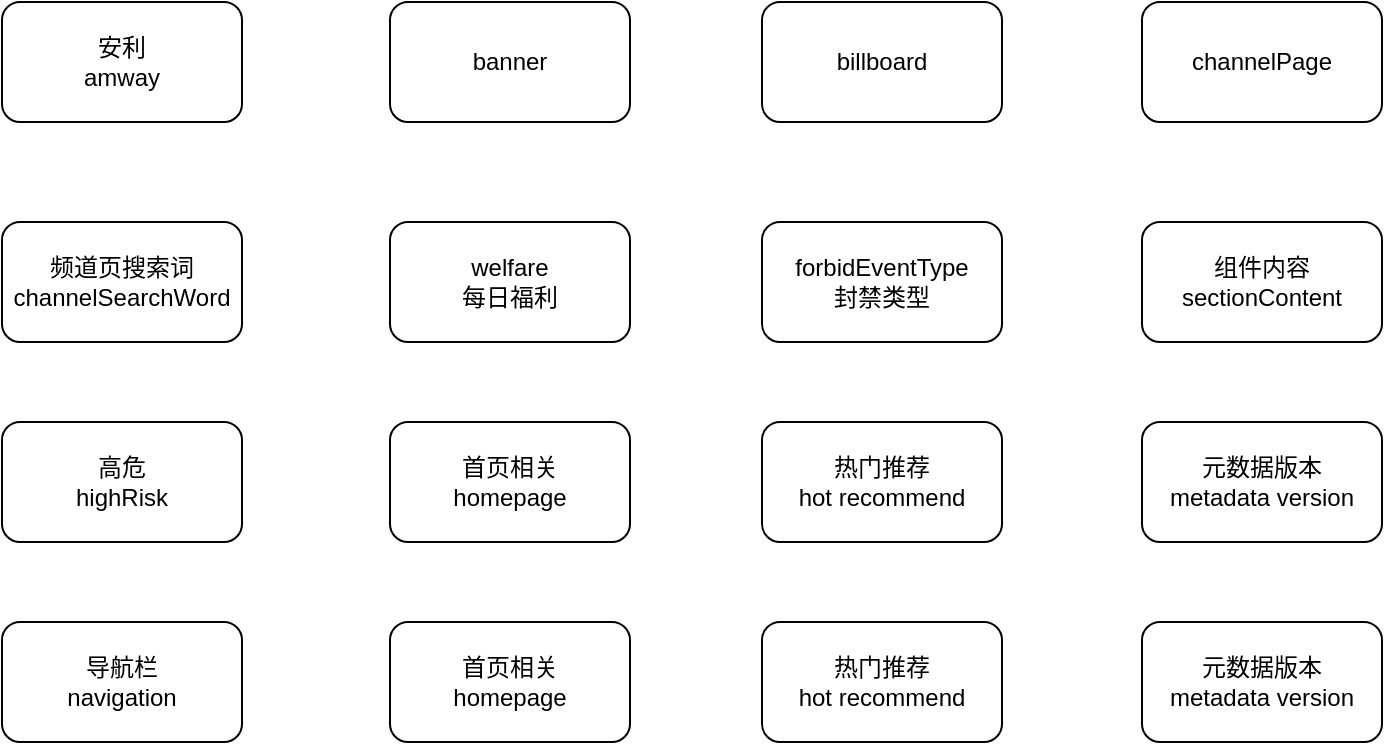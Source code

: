 <mxfile version="20.0.4" type="github">
  <diagram id="znaSUj6gl3TPgdOyfgRT" name="service-app-config">
    <mxGraphModel dx="1422" dy="762" grid="1" gridSize="10" guides="1" tooltips="1" connect="1" arrows="1" fold="1" page="1" pageScale="1" pageWidth="827" pageHeight="1169" math="0" shadow="0">
      <root>
        <mxCell id="0" />
        <mxCell id="1" parent="0" />
        <mxCell id="7lHV2M7iKRtvk8pRHQug-2" value="安利&lt;br&gt;amway" style="rounded=1;whiteSpace=wrap;html=1;" vertex="1" parent="1">
          <mxGeometry x="100" y="110" width="120" height="60" as="geometry" />
        </mxCell>
        <mxCell id="7lHV2M7iKRtvk8pRHQug-7" value="banner" style="rounded=1;whiteSpace=wrap;html=1;" vertex="1" parent="1">
          <mxGeometry x="294" y="110" width="120" height="60" as="geometry" />
        </mxCell>
        <mxCell id="7lHV2M7iKRtvk8pRHQug-10" value="billboard" style="rounded=1;whiteSpace=wrap;html=1;" vertex="1" parent="1">
          <mxGeometry x="480" y="110" width="120" height="60" as="geometry" />
        </mxCell>
        <mxCell id="7lHV2M7iKRtvk8pRHQug-11" value="channelPage" style="rounded=1;whiteSpace=wrap;html=1;" vertex="1" parent="1">
          <mxGeometry x="670" y="110" width="120" height="60" as="geometry" />
        </mxCell>
        <mxCell id="7lHV2M7iKRtvk8pRHQug-12" value="频道页搜索词&lt;br&gt;channelSearchWord" style="rounded=1;whiteSpace=wrap;html=1;" vertex="1" parent="1">
          <mxGeometry x="100" y="220" width="120" height="60" as="geometry" />
        </mxCell>
        <mxCell id="7lHV2M7iKRtvk8pRHQug-13" value="welfare&lt;br&gt;每日福利" style="rounded=1;whiteSpace=wrap;html=1;" vertex="1" parent="1">
          <mxGeometry x="294" y="220" width="120" height="60" as="geometry" />
        </mxCell>
        <mxCell id="7lHV2M7iKRtvk8pRHQug-14" value="forbidEventType&lt;br&gt;封禁类型" style="rounded=1;whiteSpace=wrap;html=1;" vertex="1" parent="1">
          <mxGeometry x="480" y="220" width="120" height="60" as="geometry" />
        </mxCell>
        <mxCell id="7lHV2M7iKRtvk8pRHQug-15" value="组件内容&lt;br&gt;sectionContent" style="rounded=1;whiteSpace=wrap;html=1;" vertex="1" parent="1">
          <mxGeometry x="670" y="220" width="120" height="60" as="geometry" />
        </mxCell>
        <mxCell id="7lHV2M7iKRtvk8pRHQug-16" value="高危&lt;br&gt;highRisk" style="rounded=1;whiteSpace=wrap;html=1;" vertex="1" parent="1">
          <mxGeometry x="100" y="320" width="120" height="60" as="geometry" />
        </mxCell>
        <mxCell id="7lHV2M7iKRtvk8pRHQug-17" value="首页相关&lt;br&gt;homepage" style="rounded=1;whiteSpace=wrap;html=1;" vertex="1" parent="1">
          <mxGeometry x="294" y="320" width="120" height="60" as="geometry" />
        </mxCell>
        <mxCell id="7lHV2M7iKRtvk8pRHQug-18" value="热门推荐&lt;br&gt;hot recommend" style="rounded=1;whiteSpace=wrap;html=1;" vertex="1" parent="1">
          <mxGeometry x="480" y="320" width="120" height="60" as="geometry" />
        </mxCell>
        <mxCell id="7lHV2M7iKRtvk8pRHQug-19" value="元数据版本&lt;br&gt;metadata version" style="rounded=1;whiteSpace=wrap;html=1;" vertex="1" parent="1">
          <mxGeometry x="670" y="320" width="120" height="60" as="geometry" />
        </mxCell>
        <mxCell id="7lHV2M7iKRtvk8pRHQug-24" value="导航栏&lt;br&gt;navigation" style="rounded=1;whiteSpace=wrap;html=1;" vertex="1" parent="1">
          <mxGeometry x="100" y="420" width="120" height="60" as="geometry" />
        </mxCell>
        <mxCell id="7lHV2M7iKRtvk8pRHQug-25" value="首页相关&lt;br&gt;homepage" style="rounded=1;whiteSpace=wrap;html=1;" vertex="1" parent="1">
          <mxGeometry x="294" y="420" width="120" height="60" as="geometry" />
        </mxCell>
        <mxCell id="7lHV2M7iKRtvk8pRHQug-26" value="热门推荐&lt;br&gt;hot recommend" style="rounded=1;whiteSpace=wrap;html=1;" vertex="1" parent="1">
          <mxGeometry x="480" y="420" width="120" height="60" as="geometry" />
        </mxCell>
        <mxCell id="7lHV2M7iKRtvk8pRHQug-27" value="元数据版本&lt;br&gt;metadata version" style="rounded=1;whiteSpace=wrap;html=1;" vertex="1" parent="1">
          <mxGeometry x="670" y="420" width="120" height="60" as="geometry" />
        </mxCell>
      </root>
    </mxGraphModel>
  </diagram>
</mxfile>
